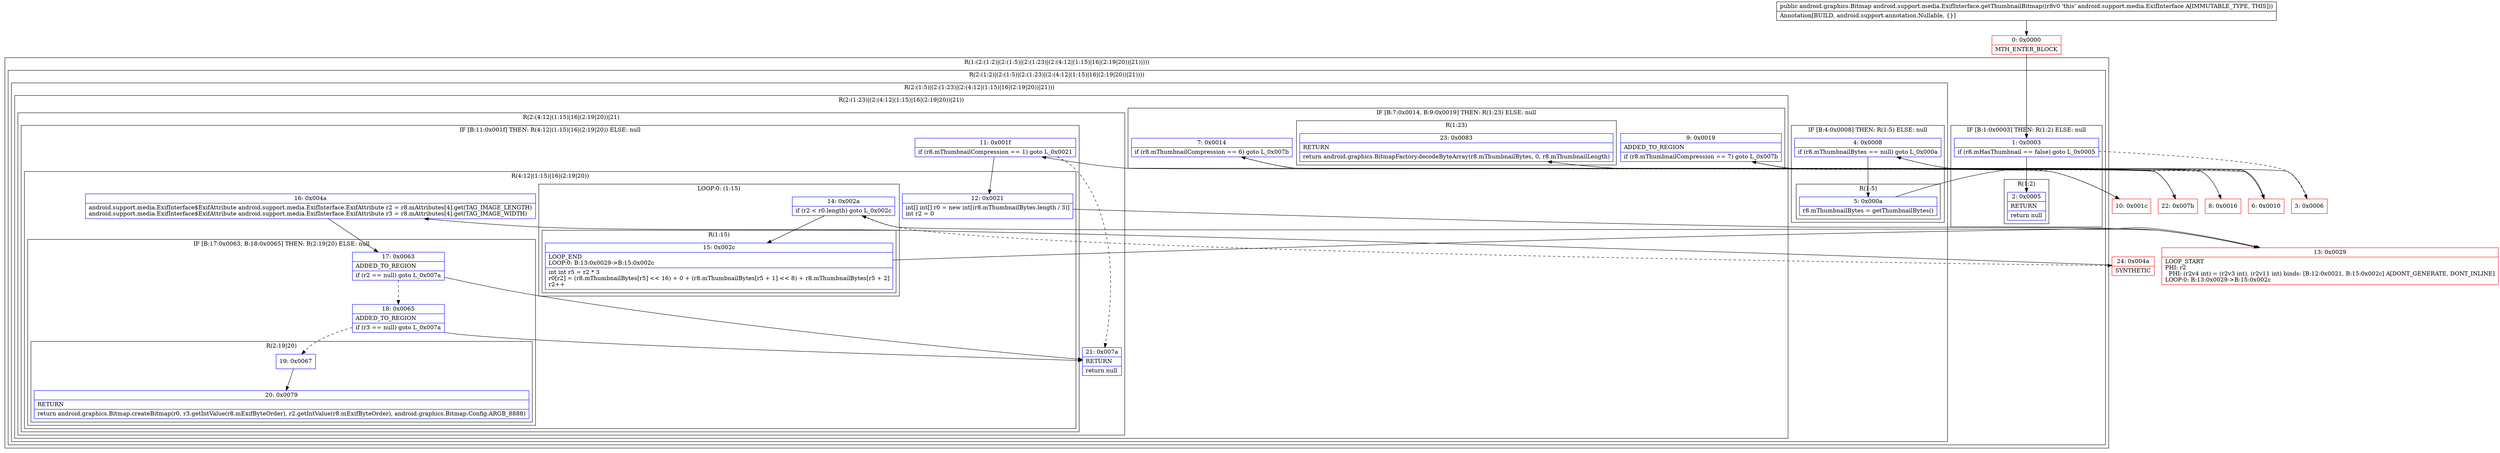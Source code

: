 digraph "CFG forandroid.support.media.ExifInterface.getThumbnailBitmap()Landroid\/graphics\/Bitmap;" {
subgraph cluster_Region_1138288111 {
label = "R(1:(2:(1:2)|(2:(1:5)|(2:(1:23)|(2:(4:12|(1:15)|16|(2:19|20))|21)))))";
node [shape=record,color=blue];
subgraph cluster_Region_844462461 {
label = "R(2:(1:2)|(2:(1:5)|(2:(1:23)|(2:(4:12|(1:15)|16|(2:19|20))|21))))";
node [shape=record,color=blue];
subgraph cluster_IfRegion_2063330468 {
label = "IF [B:1:0x0003] THEN: R(1:2) ELSE: null";
node [shape=record,color=blue];
Node_1 [shape=record,label="{1\:\ 0x0003|if (r8.mHasThumbnail == false) goto L_0x0005\l}"];
subgraph cluster_Region_1334061025 {
label = "R(1:2)";
node [shape=record,color=blue];
Node_2 [shape=record,label="{2\:\ 0x0005|RETURN\l|return null\l}"];
}
}
subgraph cluster_Region_1266107491 {
label = "R(2:(1:5)|(2:(1:23)|(2:(4:12|(1:15)|16|(2:19|20))|21)))";
node [shape=record,color=blue];
subgraph cluster_IfRegion_1391477473 {
label = "IF [B:4:0x0008] THEN: R(1:5) ELSE: null";
node [shape=record,color=blue];
Node_4 [shape=record,label="{4\:\ 0x0008|if (r8.mThumbnailBytes == null) goto L_0x000a\l}"];
subgraph cluster_Region_2009799383 {
label = "R(1:5)";
node [shape=record,color=blue];
Node_5 [shape=record,label="{5\:\ 0x000a|r8.mThumbnailBytes = getThumbnailBytes()\l}"];
}
}
subgraph cluster_Region_421433568 {
label = "R(2:(1:23)|(2:(4:12|(1:15)|16|(2:19|20))|21))";
node [shape=record,color=blue];
subgraph cluster_IfRegion_1757121532 {
label = "IF [B:7:0x0014, B:9:0x0019] THEN: R(1:23) ELSE: null";
node [shape=record,color=blue];
Node_7 [shape=record,label="{7\:\ 0x0014|if (r8.mThumbnailCompression == 6) goto L_0x007b\l}"];
Node_9 [shape=record,label="{9\:\ 0x0019|ADDED_TO_REGION\l|if (r8.mThumbnailCompression == 7) goto L_0x007b\l}"];
subgraph cluster_Region_948710208 {
label = "R(1:23)";
node [shape=record,color=blue];
Node_23 [shape=record,label="{23\:\ 0x0083|RETURN\l|return android.graphics.BitmapFactory.decodeByteArray(r8.mThumbnailBytes, 0, r8.mThumbnailLength)\l}"];
}
}
subgraph cluster_Region_389972772 {
label = "R(2:(4:12|(1:15)|16|(2:19|20))|21)";
node [shape=record,color=blue];
subgraph cluster_IfRegion_2060093619 {
label = "IF [B:11:0x001f] THEN: R(4:12|(1:15)|16|(2:19|20)) ELSE: null";
node [shape=record,color=blue];
Node_11 [shape=record,label="{11\:\ 0x001f|if (r8.mThumbnailCompression == 1) goto L_0x0021\l}"];
subgraph cluster_Region_1447357532 {
label = "R(4:12|(1:15)|16|(2:19|20))";
node [shape=record,color=blue];
Node_12 [shape=record,label="{12\:\ 0x0021|int[] int[] r0 = new int[(r8.mThumbnailBytes.length \/ 3)]\lint r2 = 0\l}"];
subgraph cluster_LoopRegion_565683040 {
label = "LOOP:0: (1:15)";
node [shape=record,color=blue];
Node_14 [shape=record,label="{14\:\ 0x002a|if (r2 \< r0.length) goto L_0x002c\l}"];
subgraph cluster_Region_43463037 {
label = "R(1:15)";
node [shape=record,color=blue];
Node_15 [shape=record,label="{15\:\ 0x002c|LOOP_END\lLOOP:0: B:13:0x0029\-\>B:15:0x002c\l|int int r5 = r2 * 3\lr0[r2] = (r8.mThumbnailBytes[r5] \<\< 16) + 0 + (r8.mThumbnailBytes[r5 + 1] \<\< 8) + r8.mThumbnailBytes[r5 + 2]\lr2++\l}"];
}
}
Node_16 [shape=record,label="{16\:\ 0x004a|android.support.media.ExifInterface$ExifAttribute android.support.media.ExifInterface.ExifAttribute r2 = r8.mAttributes[4].get(TAG_IMAGE_LENGTH)\landroid.support.media.ExifInterface$ExifAttribute android.support.media.ExifInterface.ExifAttribute r3 = r8.mAttributes[4].get(TAG_IMAGE_WIDTH)\l}"];
subgraph cluster_IfRegion_266560027 {
label = "IF [B:17:0x0063, B:18:0x0065] THEN: R(2:19|20) ELSE: null";
node [shape=record,color=blue];
Node_17 [shape=record,label="{17\:\ 0x0063|ADDED_TO_REGION\l|if (r2 == null) goto L_0x007a\l}"];
Node_18 [shape=record,label="{18\:\ 0x0065|ADDED_TO_REGION\l|if (r3 == null) goto L_0x007a\l}"];
subgraph cluster_Region_2125748125 {
label = "R(2:19|20)";
node [shape=record,color=blue];
Node_19 [shape=record,label="{19\:\ 0x0067}"];
Node_20 [shape=record,label="{20\:\ 0x0079|RETURN\l|return android.graphics.Bitmap.createBitmap(r0, r3.getIntValue(r8.mExifByteOrder), r2.getIntValue(r8.mExifByteOrder), android.graphics.Bitmap.Config.ARGB_8888)\l}"];
}
}
}
}
Node_21 [shape=record,label="{21\:\ 0x007a|RETURN\l|return null\l}"];
}
}
}
}
}
Node_0 [shape=record,color=red,label="{0\:\ 0x0000|MTH_ENTER_BLOCK\l}"];
Node_3 [shape=record,color=red,label="{3\:\ 0x0006}"];
Node_6 [shape=record,color=red,label="{6\:\ 0x0010}"];
Node_8 [shape=record,color=red,label="{8\:\ 0x0016}"];
Node_10 [shape=record,color=red,label="{10\:\ 0x001c}"];
Node_13 [shape=record,color=red,label="{13\:\ 0x0029|LOOP_START\lPHI: r2 \l  PHI: (r2v4 int) = (r2v3 int), (r2v11 int) binds: [B:12:0x0021, B:15:0x002c] A[DONT_GENERATE, DONT_INLINE]\lLOOP:0: B:13:0x0029\-\>B:15:0x002c\l}"];
Node_22 [shape=record,color=red,label="{22\:\ 0x007b}"];
Node_24 [shape=record,color=red,label="{24\:\ 0x004a|SYNTHETIC\l}"];
MethodNode[shape=record,label="{public android.graphics.Bitmap android.support.media.ExifInterface.getThumbnailBitmap((r8v0 'this' android.support.media.ExifInterface A[IMMUTABLE_TYPE, THIS]))  | Annotation[BUILD, android.support.annotation.Nullable, \{\}]\l}"];
MethodNode -> Node_0;
Node_1 -> Node_2;
Node_1 -> Node_3[style=dashed];
Node_4 -> Node_5;
Node_4 -> Node_6[style=dashed];
Node_5 -> Node_6;
Node_7 -> Node_8[style=dashed];
Node_7 -> Node_22;
Node_9 -> Node_10[style=dashed];
Node_9 -> Node_22;
Node_11 -> Node_12;
Node_11 -> Node_21[style=dashed];
Node_12 -> Node_13;
Node_14 -> Node_15;
Node_14 -> Node_24[style=dashed];
Node_15 -> Node_13;
Node_16 -> Node_17;
Node_17 -> Node_18[style=dashed];
Node_17 -> Node_21;
Node_18 -> Node_19[style=dashed];
Node_18 -> Node_21;
Node_19 -> Node_20;
Node_0 -> Node_1;
Node_3 -> Node_4;
Node_6 -> Node_7;
Node_8 -> Node_9;
Node_10 -> Node_11;
Node_13 -> Node_14;
Node_22 -> Node_23;
Node_24 -> Node_16;
}

